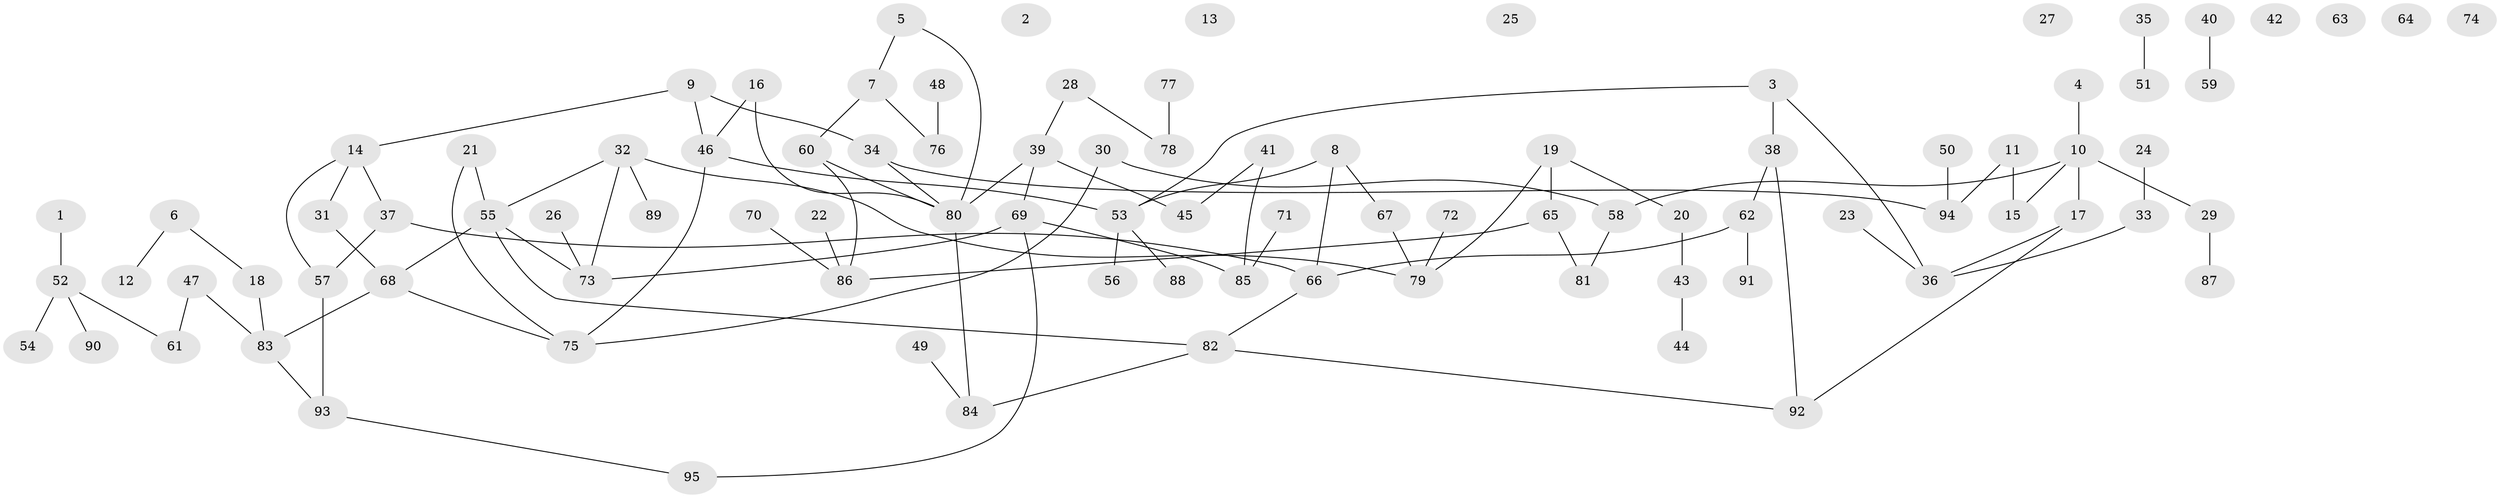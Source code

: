 // coarse degree distribution, {2: 0.18604651162790697, 0: 0.23255813953488372, 5: 0.06976744186046512, 4: 0.046511627906976744, 3: 0.09302325581395349, 1: 0.27906976744186046, 6: 0.06976744186046512, 7: 0.023255813953488372}
// Generated by graph-tools (version 1.1) at 2025/16/03/04/25 18:16:32]
// undirected, 95 vertices, 105 edges
graph export_dot {
graph [start="1"]
  node [color=gray90,style=filled];
  1;
  2;
  3;
  4;
  5;
  6;
  7;
  8;
  9;
  10;
  11;
  12;
  13;
  14;
  15;
  16;
  17;
  18;
  19;
  20;
  21;
  22;
  23;
  24;
  25;
  26;
  27;
  28;
  29;
  30;
  31;
  32;
  33;
  34;
  35;
  36;
  37;
  38;
  39;
  40;
  41;
  42;
  43;
  44;
  45;
  46;
  47;
  48;
  49;
  50;
  51;
  52;
  53;
  54;
  55;
  56;
  57;
  58;
  59;
  60;
  61;
  62;
  63;
  64;
  65;
  66;
  67;
  68;
  69;
  70;
  71;
  72;
  73;
  74;
  75;
  76;
  77;
  78;
  79;
  80;
  81;
  82;
  83;
  84;
  85;
  86;
  87;
  88;
  89;
  90;
  91;
  92;
  93;
  94;
  95;
  1 -- 52;
  3 -- 36;
  3 -- 38;
  3 -- 53;
  4 -- 10;
  5 -- 7;
  5 -- 80;
  6 -- 12;
  6 -- 18;
  7 -- 60;
  7 -- 76;
  8 -- 53;
  8 -- 66;
  8 -- 67;
  9 -- 14;
  9 -- 34;
  9 -- 46;
  10 -- 15;
  10 -- 17;
  10 -- 29;
  10 -- 58;
  11 -- 15;
  11 -- 94;
  14 -- 31;
  14 -- 37;
  14 -- 57;
  16 -- 46;
  16 -- 80;
  17 -- 36;
  17 -- 92;
  18 -- 83;
  19 -- 20;
  19 -- 65;
  19 -- 79;
  20 -- 43;
  21 -- 55;
  21 -- 75;
  22 -- 86;
  23 -- 36;
  24 -- 33;
  26 -- 73;
  28 -- 39;
  28 -- 78;
  29 -- 87;
  30 -- 58;
  30 -- 75;
  31 -- 68;
  32 -- 55;
  32 -- 73;
  32 -- 79;
  32 -- 89;
  33 -- 36;
  34 -- 80;
  34 -- 94;
  35 -- 51;
  37 -- 57;
  37 -- 66;
  38 -- 62;
  38 -- 92;
  39 -- 45;
  39 -- 69;
  39 -- 80;
  40 -- 59;
  41 -- 45;
  41 -- 85;
  43 -- 44;
  46 -- 53;
  46 -- 75;
  47 -- 61;
  47 -- 83;
  48 -- 76;
  49 -- 84;
  50 -- 94;
  52 -- 54;
  52 -- 61;
  52 -- 90;
  53 -- 56;
  53 -- 88;
  55 -- 68;
  55 -- 73;
  55 -- 82;
  57 -- 93;
  58 -- 81;
  60 -- 80;
  60 -- 86;
  62 -- 66;
  62 -- 91;
  65 -- 81;
  65 -- 86;
  66 -- 82;
  67 -- 79;
  68 -- 75;
  68 -- 83;
  69 -- 73;
  69 -- 85;
  69 -- 95;
  70 -- 86;
  71 -- 85;
  72 -- 79;
  77 -- 78;
  80 -- 84;
  82 -- 84;
  82 -- 92;
  83 -- 93;
  93 -- 95;
}

